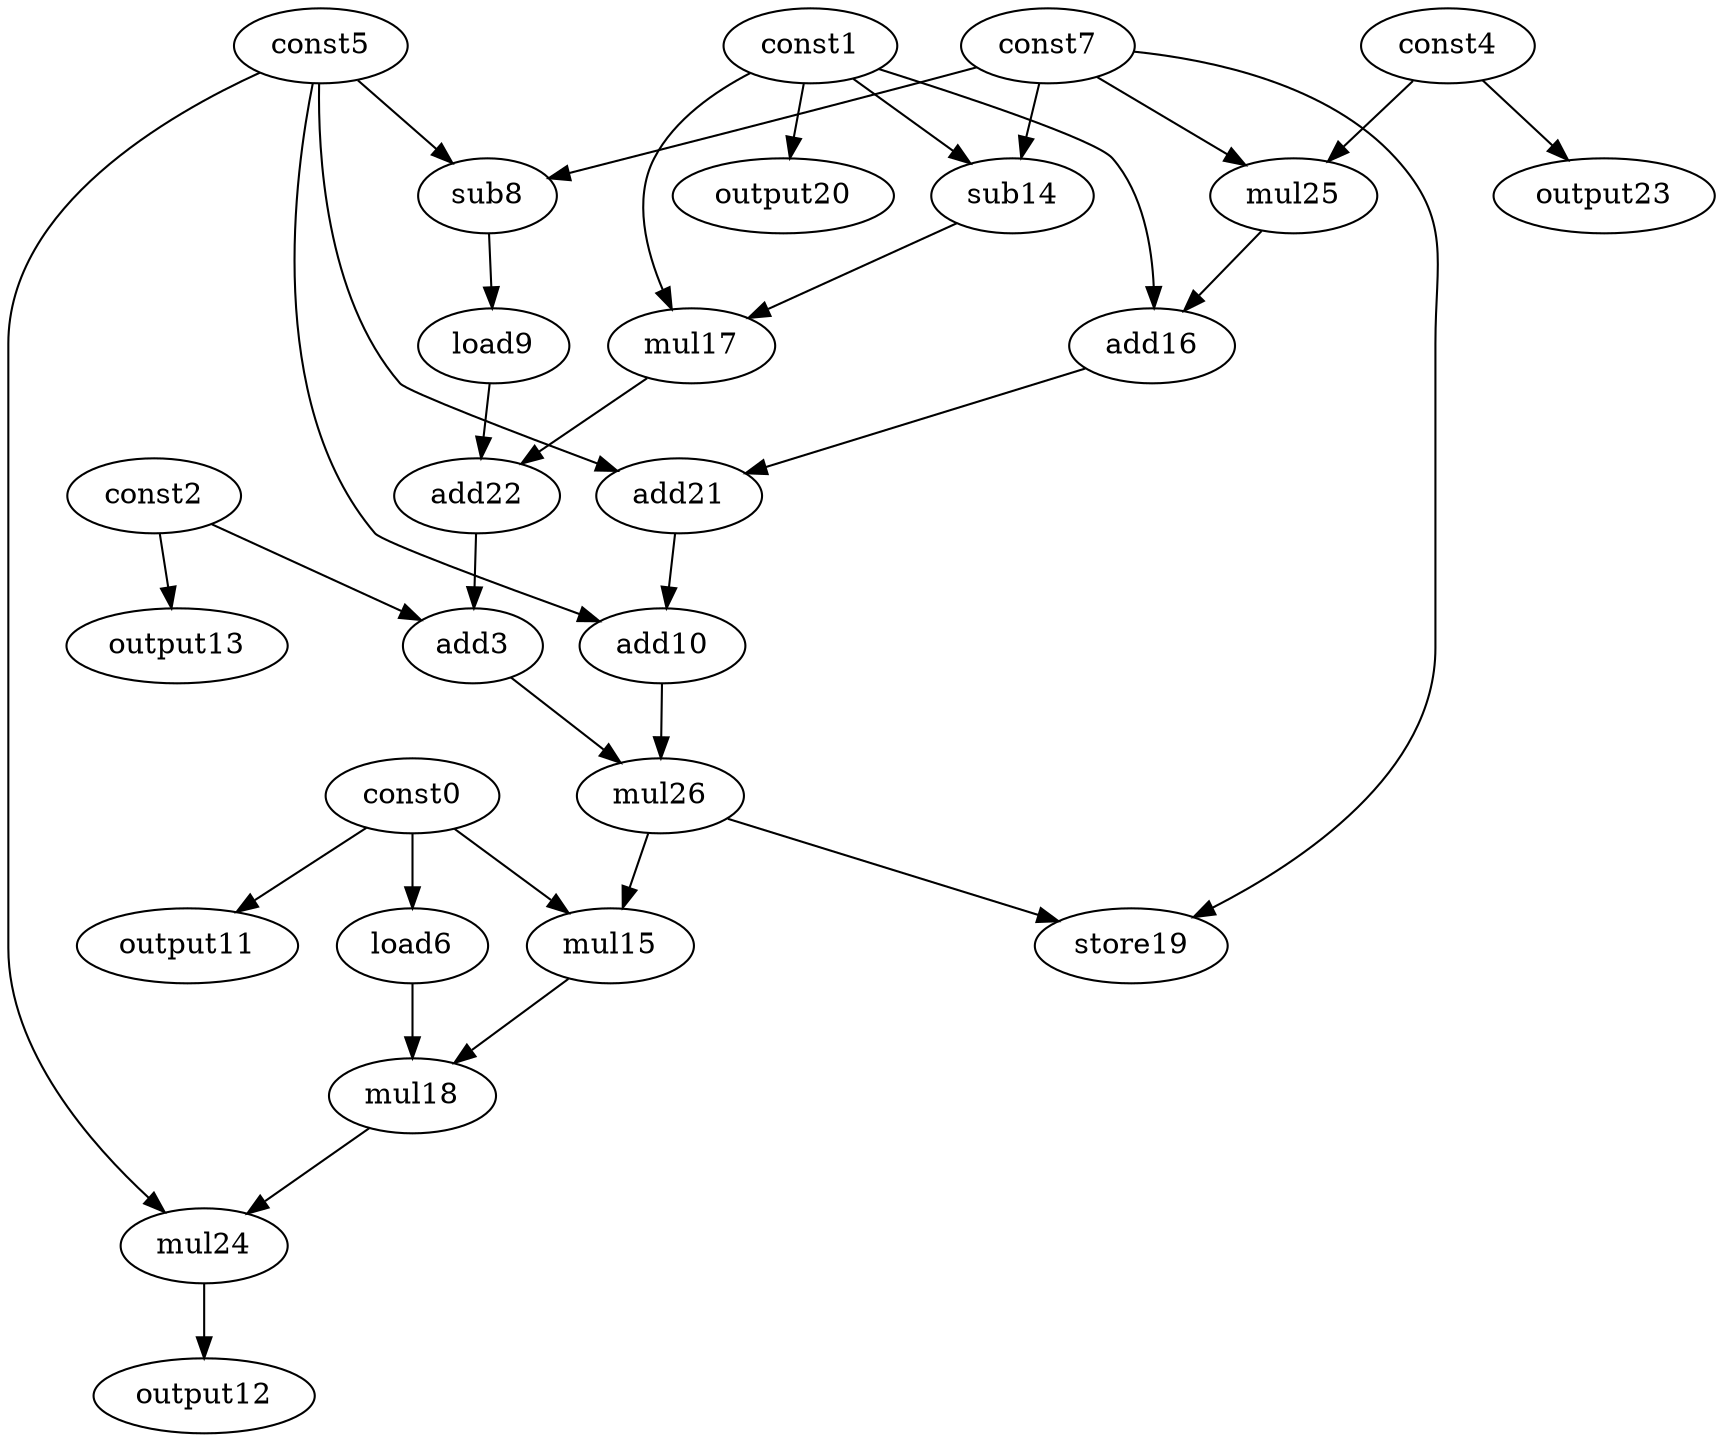 digraph G { 
const0[opcode=const]; 
const1[opcode=const]; 
const2[opcode=const]; 
add3[opcode=add]; 
const4[opcode=const]; 
const5[opcode=const]; 
load6[opcode=load]; 
const7[opcode=const]; 
sub8[opcode=sub]; 
load9[opcode=load]; 
add10[opcode=add]; 
output11[opcode=output]; 
output12[opcode=output]; 
output13[opcode=output]; 
sub14[opcode=sub]; 
mul15[opcode=mul]; 
add16[opcode=add]; 
mul17[opcode=mul]; 
mul18[opcode=mul]; 
store19[opcode=store]; 
output20[opcode=output]; 
add21[opcode=add]; 
add22[opcode=add]; 
output23[opcode=output]; 
mul24[opcode=mul]; 
mul25[opcode=mul]; 
mul26[opcode=mul]; 
const0->load6[operand=0];
const5->sub8[operand=0];
const7->sub8[operand=1];
const0->output11[operand=0];
const2->output13[operand=0];
const1->sub14[operand=0];
const7->sub14[operand=1];
const1->output20[operand=0];
const4->output23[operand=0];
const4->mul25[operand=0];
const7->mul25[operand=1];
sub8->load9[operand=0];
mul25->add16[operand=0];
const1->add16[operand=1];
const1->mul17[operand=0];
sub14->mul17[operand=1];
add16->add21[operand=0];
const5->add21[operand=1];
mul17->add22[operand=0];
load9->add22[operand=1];
const2->add3[operand=0];
add22->add3[operand=1];
add21->add10[operand=0];
const5->add10[operand=1];
add10->mul26[operand=0];
add3->mul26[operand=1];
const0->mul15[operand=0];
mul26->mul15[operand=1];
mul26->store19[operand=0];
const7->store19[operand=1];
load6->mul18[operand=0];
mul15->mul18[operand=1];
mul18->mul24[operand=0];
const5->mul24[operand=1];
mul24->output12[operand=0];
}
